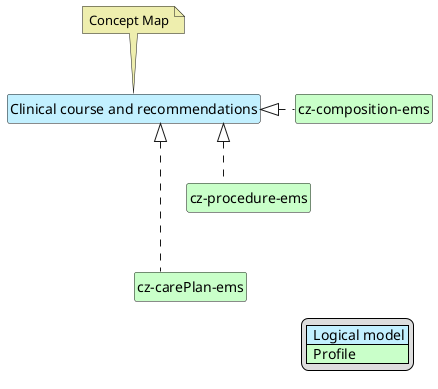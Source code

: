 @startuml
hide circle
hide stereotype
hide members
hide methods
skinparam linetype ortho
skinparam class {
BackgroundColor<<LogicalModel>> #APPLICATION
BackgroundColor<<Profile>> #TECHNOLOGY
}
legend right
| <#APPLICATION>  Logical model |
| <#TECHNOLOGY>  Profile |
endlegend

class "Clinical course and recommendations" <<LogicalModel>> [[StructureDefinition-RecommendationsCz.html]]
note top #EEEEAE [[ConceptMap-ClinicalCourseAndRecommendationsEMS2FHIR-cz.html]]
Concept Map
endnote

class "cz-composition-ems" <<Profile>> [[StructureDefinition-cz-composition-ems.html]]
class "cz-procedure-ems" <<Profile>> [[StructureDefinition-cz-procedure-ems.html]]
class "cz-carePlan-ems" <<Profile>> [[StructureDefinition-cz-carePlan-ems.html]]

"Clinical course and recommendations" <|. "cz-composition-ems"
"Clinical course and recommendations" <|. "cz-procedure-ems"
"Clinical course and recommendations" <|. "cz-carePlan-ems"

"cz-composition-ems" -d[hidden]-> "cz-procedure-ems"
"cz-procedure-ems" -d[hidden]-> "cz-carePlan-ems"


@enduml
